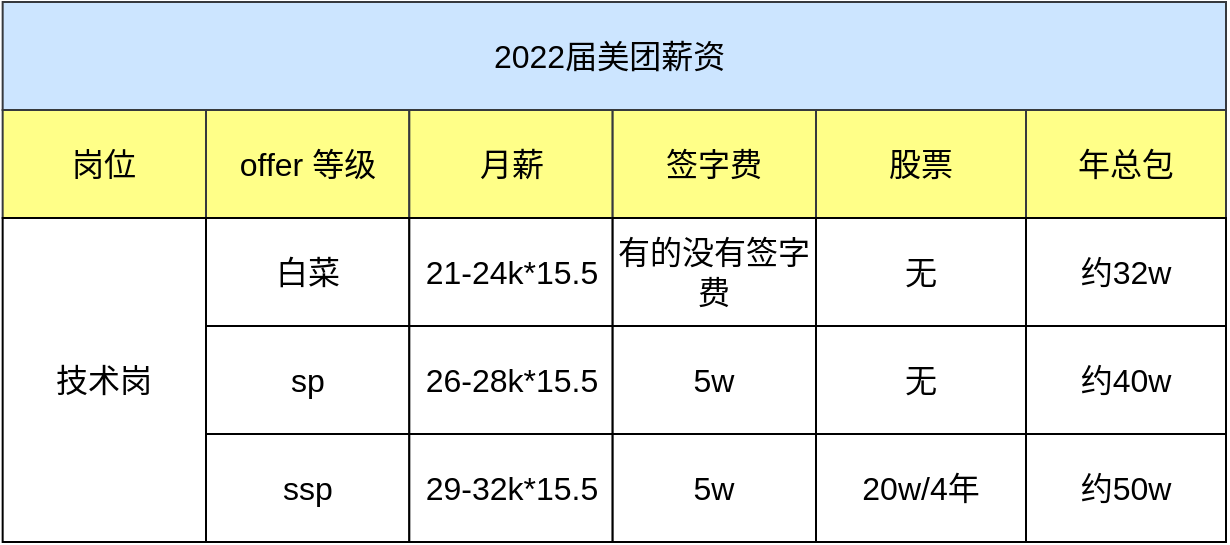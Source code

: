 <mxfile version="15.8.3" type="github">
  <diagram id="Uv4FRBFuWEhtrE_NSL4f" name="Page-1">
    <mxGraphModel dx="1773" dy="558" grid="1" gridSize="10" guides="1" tooltips="1" connect="1" arrows="1" fold="1" page="1" pageScale="1" pageWidth="827" pageHeight="1169" math="0" shadow="0">
      <root>
        <mxCell id="0" />
        <mxCell id="1" parent="0" />
        <mxCell id="A3-TGXWhzppWLYydge93-1" value="2022届美团薪资&amp;nbsp;" style="rounded=0;whiteSpace=wrap;html=1;fontSize=16;fillColor=#cce5ff;strokeColor=#36393d;" parent="1" vertex="1">
          <mxGeometry x="-21.67" y="160" width="611.67" height="54" as="geometry" />
        </mxCell>
        <mxCell id="A3-TGXWhzppWLYydge93-2" value="offer 等级" style="rounded=0;whiteSpace=wrap;html=1;fontSize=16;fillColor=#ffff88;strokeColor=#36393d;" parent="1" vertex="1">
          <mxGeometry x="80" y="214" width="101.667" height="54" as="geometry" />
        </mxCell>
        <mxCell id="A3-TGXWhzppWLYydge93-3" value="月薪" style="rounded=0;whiteSpace=wrap;html=1;fontSize=16;fillColor=#ffff88;strokeColor=#36393d;" parent="1" vertex="1">
          <mxGeometry x="181.667" y="214" width="101.667" height="54" as="geometry" />
        </mxCell>
        <mxCell id="A3-TGXWhzppWLYydge93-5" value="股票" style="rounded=0;whiteSpace=wrap;html=1;fontSize=16;fillColor=#ffff88;strokeColor=#36393d;" parent="1" vertex="1">
          <mxGeometry x="385" y="214" width="105" height="54" as="geometry" />
        </mxCell>
        <mxCell id="A3-TGXWhzppWLYydge93-6" value="白菜" style="rounded=0;whiteSpace=wrap;html=1;fontSize=16;" parent="1" vertex="1">
          <mxGeometry x="80" y="268" width="101.667" height="54" as="geometry" />
        </mxCell>
        <mxCell id="A3-TGXWhzppWLYydge93-7" value="21-24k*15.5" style="rounded=0;whiteSpace=wrap;html=1;fontSize=16;" parent="1" vertex="1">
          <mxGeometry x="181.667" y="268" width="101.667" height="54" as="geometry" />
        </mxCell>
        <mxCell id="A3-TGXWhzppWLYydge93-10" value="sp" style="rounded=0;whiteSpace=wrap;html=1;fontSize=16;" parent="1" vertex="1">
          <mxGeometry x="80" y="322" width="101.667" height="54" as="geometry" />
        </mxCell>
        <mxCell id="A3-TGXWhzppWLYydge93-11" value="26-28k*15.5" style="rounded=0;whiteSpace=wrap;html=1;fontSize=16;" parent="1" vertex="1">
          <mxGeometry x="181.667" y="322" width="101.667" height="54" as="geometry" />
        </mxCell>
        <mxCell id="A3-TGXWhzppWLYydge93-12" value="ssp" style="rounded=0;whiteSpace=wrap;html=1;fontSize=16;" parent="1" vertex="1">
          <mxGeometry x="80" y="376" width="101.667" height="54" as="geometry" />
        </mxCell>
        <mxCell id="A3-TGXWhzppWLYydge93-13" value="29-32k*15.5" style="rounded=0;whiteSpace=wrap;html=1;fontSize=16;" parent="1" vertex="1">
          <mxGeometry x="181.667" y="376" width="101.667" height="54" as="geometry" />
        </mxCell>
        <mxCell id="A3-TGXWhzppWLYydge93-14" value="岗位" style="rounded=0;whiteSpace=wrap;html=1;fontSize=16;fillColor=#ffff88;strokeColor=#36393d;" parent="1" vertex="1">
          <mxGeometry x="-21.67" y="214" width="101.667" height="54" as="geometry" />
        </mxCell>
        <mxCell id="A3-TGXWhzppWLYydge93-15" value="技术岗" style="rounded=0;whiteSpace=wrap;html=1;fontSize=16;" parent="1" vertex="1">
          <mxGeometry x="-21.67" y="268" width="101.67" height="162" as="geometry" />
        </mxCell>
        <mxCell id="A3-TGXWhzppWLYydge93-23" value="年总包" style="rounded=0;whiteSpace=wrap;html=1;fontSize=16;fillColor=#ffff88;strokeColor=#36393d;" parent="1" vertex="1">
          <mxGeometry x="490" y="214" width="100" height="54" as="geometry" />
        </mxCell>
        <mxCell id="A3-TGXWhzppWLYydge93-26" value="约32w" style="rounded=0;whiteSpace=wrap;html=1;fontSize=16;" parent="1" vertex="1">
          <mxGeometry x="490" y="268" width="100" height="54" as="geometry" />
        </mxCell>
        <mxCell id="A3-TGXWhzppWLYydge93-27" value="约40w" style="rounded=0;whiteSpace=wrap;html=1;fontSize=16;" parent="1" vertex="1">
          <mxGeometry x="490" y="322" width="100" height="54" as="geometry" />
        </mxCell>
        <mxCell id="A3-TGXWhzppWLYydge93-28" value="约50w" style="rounded=0;whiteSpace=wrap;html=1;fontSize=16;" parent="1" vertex="1">
          <mxGeometry x="490" y="376" width="100" height="54" as="geometry" />
        </mxCell>
        <mxCell id="A3-TGXWhzppWLYydge93-32" value="签字费" style="rounded=0;whiteSpace=wrap;html=1;fontSize=16;fillColor=#ffff88;strokeColor=#36393d;" parent="1" vertex="1">
          <mxGeometry x="283.33" y="214" width="101.667" height="54" as="geometry" />
        </mxCell>
        <mxCell id="A3-TGXWhzppWLYydge93-35" value="有的没有签字费" style="rounded=0;whiteSpace=wrap;html=1;fontSize=16;" parent="1" vertex="1">
          <mxGeometry x="283.337" y="268" width="101.667" height="54" as="geometry" />
        </mxCell>
        <mxCell id="A3-TGXWhzppWLYydge93-36" value="5w" style="rounded=0;whiteSpace=wrap;html=1;fontSize=16;" parent="1" vertex="1">
          <mxGeometry x="283.337" y="322" width="101.667" height="54" as="geometry" />
        </mxCell>
        <mxCell id="A3-TGXWhzppWLYydge93-37" value="5w" style="rounded=0;whiteSpace=wrap;html=1;fontSize=16;" parent="1" vertex="1">
          <mxGeometry x="283.337" y="376" width="101.667" height="54" as="geometry" />
        </mxCell>
        <mxCell id="A3-TGXWhzppWLYydge93-38" value="无" style="rounded=0;whiteSpace=wrap;html=1;fontSize=16;" parent="1" vertex="1">
          <mxGeometry x="385" y="268" width="105" height="54" as="geometry" />
        </mxCell>
        <mxCell id="A3-TGXWhzppWLYydge93-39" value="无" style="rounded=0;whiteSpace=wrap;html=1;fontSize=16;" parent="1" vertex="1">
          <mxGeometry x="385" y="322" width="105" height="54" as="geometry" />
        </mxCell>
        <mxCell id="A3-TGXWhzppWLYydge93-40" value="20w/4年" style="rounded=0;whiteSpace=wrap;html=1;fontSize=16;" parent="1" vertex="1">
          <mxGeometry x="385" y="376" width="105" height="54" as="geometry" />
        </mxCell>
      </root>
    </mxGraphModel>
  </diagram>
</mxfile>
